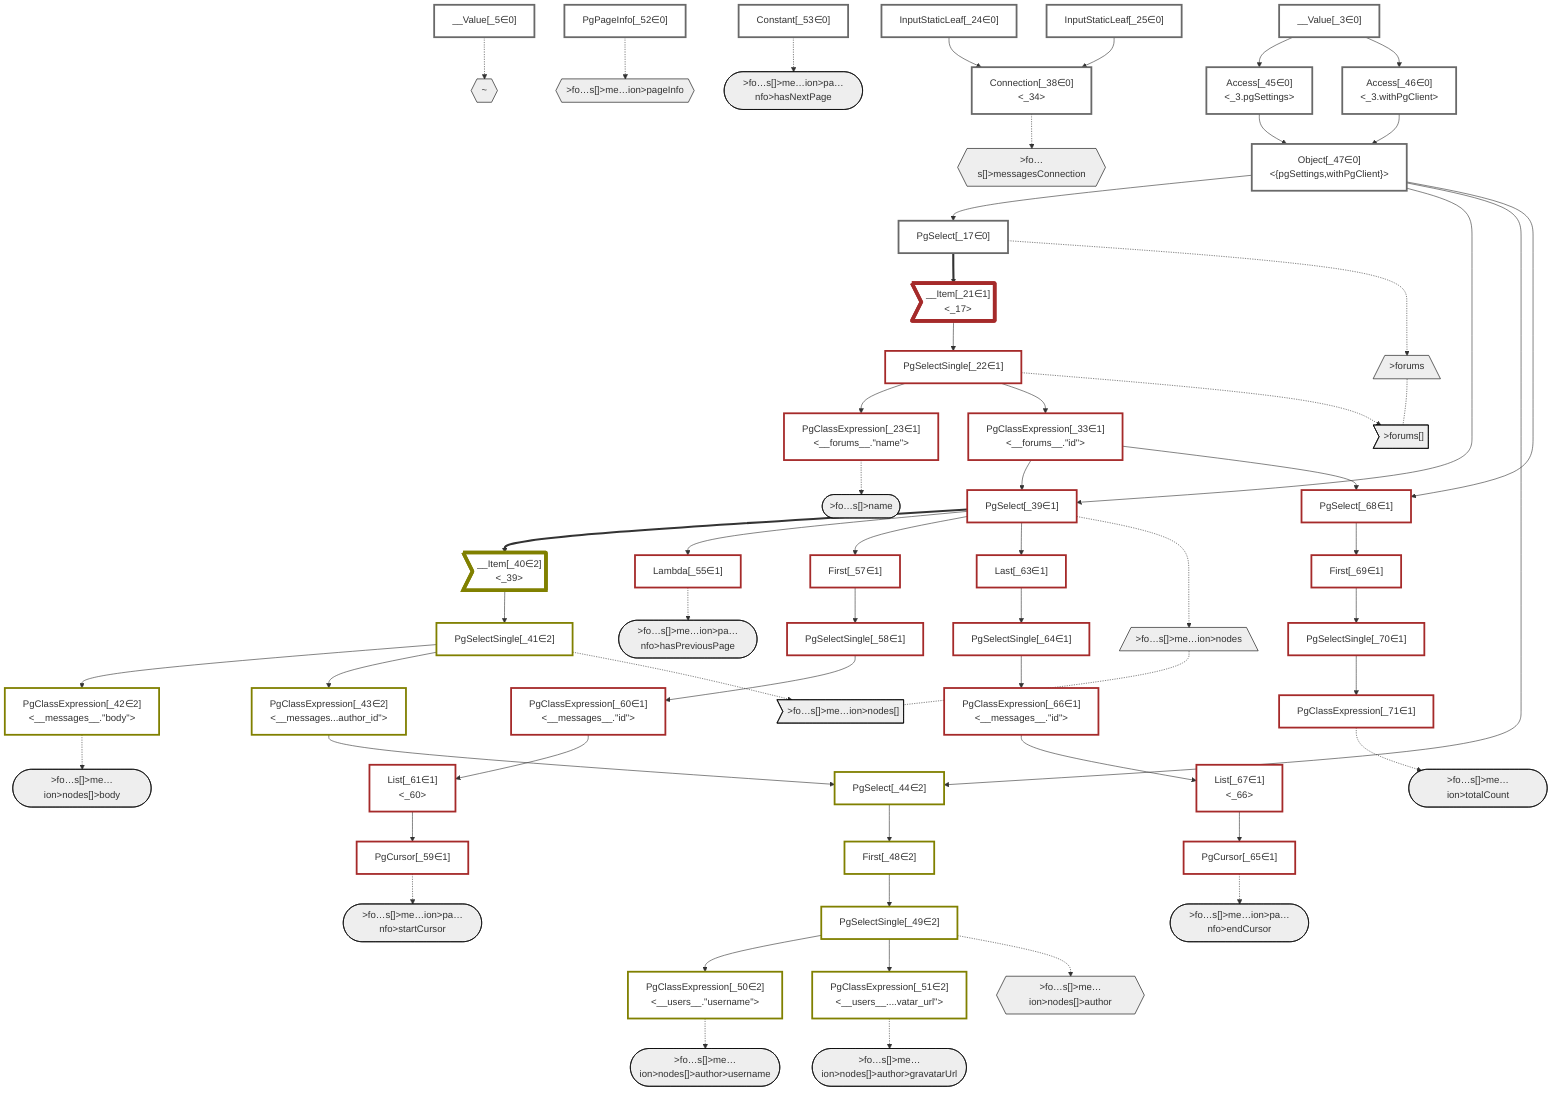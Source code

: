 graph TD
    classDef path fill:#eee,stroke:#000
    classDef plan fill:#fff,stroke-width:3px
    classDef itemplan fill:#fff,stroke-width:6px
    classDef sideeffectplan fill:#f00,stroke-width:6px

    %% subgraph fields
    P1{{"~"}}:::path
    P2[/">forums"\]:::path
    P3>">forums[]"]:::path
    P2 -.- P3
    P4([">fo…s[]>name"]):::path
    %% P3 -.-> P4
    P5{{">fo…s[]>messagesConnection"}}:::path
    P6[/">fo…s[]>me…ion>nodes"\]:::path
    P7>">fo…s[]>me…ion>nodes[]"]:::path
    P6 -.- P7
    P8([">fo…s[]>me…ion>nodes[]>body"]):::path
    %% P7 -.-> P8
    P9{{">fo…s[]>me…ion>nodes[]>author"}}:::path
    P10([">fo…s[]>me…ion>nodes[]>author>username"]):::path
    %% P9 -.-> P10
    P11([">fo…s[]>me…ion>nodes[]>author>gravatarUrl"]):::path
    %% P9 -.-> P11
    %% P7 -.-> P9
    %% P5 -.-> P6
    P12{{">fo…s[]>me…ion>pageInfo"}}:::path
    P13([">fo…s[]>me…ion>pa…nfo>hasNextPage"]):::path
    %% P12 -.-> P13
    P14([">fo…s[]>me…ion>pa…nfo>hasPreviousPage"]):::path
    %% P12 -.-> P14
    P15([">fo…s[]>me…ion>pa…nfo>startCursor"]):::path
    %% P12 -.-> P15
    P16([">fo…s[]>me…ion>pa…nfo>endCursor"]):::path
    %% P12 -.-> P16
    %% P5 -.-> P12
    P17([">fo…s[]>me…ion>totalCount"]):::path
    %% P5 -.-> P17
    %% P3 -.-> P5
    %% P1 -.-> P2
    %% end

    %% define plans
    __Value_3["__Value[_3∈0]<br /><context>"]:::plan
    __Value_5["__Value[_5∈0]<br /><rootValue>"]:::plan
    PgSelect_17["PgSelect[_17∈0]<br /><forums>"]:::plan
    __Item_21>"__Item[_21∈1]<br /><_17>"]:::itemplan
    PgSelectSingle_22["PgSelectSingle[_22∈1]<br /><forums>"]:::plan
    PgClassExpression_23["PgClassExpression[_23∈1]<br /><__forums__.#quot;name#quot;>"]:::plan
    InputStaticLeaf_24["InputStaticLeaf[_24∈0]"]:::plan
    InputStaticLeaf_25["InputStaticLeaf[_25∈0]"]:::plan
    PgClassExpression_33["PgClassExpression[_33∈1]<br /><__forums__.#quot;id#quot;>"]:::plan
    Connection_38["Connection[_38∈0]<br /><_34>"]:::plan
    PgSelect_39["PgSelect[_39∈1]<br /><messages>"]:::plan
    __Item_40>"__Item[_40∈2]<br /><_39>"]:::itemplan
    PgSelectSingle_41["PgSelectSingle[_41∈2]<br /><messages>"]:::plan
    PgClassExpression_42["PgClassExpression[_42∈2]<br /><__messages__.#quot;body#quot;>"]:::plan
    PgClassExpression_43["PgClassExpression[_43∈2]<br /><__messages...author_id#quot;>"]:::plan
    PgSelect_44["PgSelect[_44∈2]<br /><users>"]:::plan
    Access_45["Access[_45∈0]<br /><_3.pgSettings>"]:::plan
    Access_46["Access[_46∈0]<br /><_3.withPgClient>"]:::plan
    Object_47["Object[_47∈0]<br /><{pgSettings,withPgClient}>"]:::plan
    First_48["First[_48∈2]"]:::plan
    PgSelectSingle_49["PgSelectSingle[_49∈2]<br /><users>"]:::plan
    PgClassExpression_50["PgClassExpression[_50∈2]<br /><__users__.#quot;username#quot;>"]:::plan
    PgClassExpression_51["PgClassExpression[_51∈2]<br /><__users__....vatar_url#quot;>"]:::plan
    PgPageInfo_52["PgPageInfo[_52∈0]"]:::plan
    Constant_53["Constant[_53∈0]"]:::plan
    Lambda_55["Lambda[_55∈1]<br /><listHasMore>"]:::plan
    First_57["First[_57∈1]"]:::plan
    PgSelectSingle_58["PgSelectSingle[_58∈1]<br /><messages>"]:::plan
    PgCursor_59["PgCursor[_59∈1]"]:::plan
    PgClassExpression_60["PgClassExpression[_60∈1]<br /><__messages__.#quot;id#quot;>"]:::plan
    List_61["List[_61∈1]<br /><_60>"]:::plan
    Last_63["Last[_63∈1]"]:::plan
    PgSelectSingle_64["PgSelectSingle[_64∈1]<br /><messages>"]:::plan
    PgCursor_65["PgCursor[_65∈1]"]:::plan
    PgClassExpression_66["PgClassExpression[_66∈1]<br /><__messages__.#quot;id#quot;>"]:::plan
    List_67["List[_67∈1]<br /><_66>"]:::plan
    PgSelect_68["PgSelect[_68∈1]<br /><messages>"]:::plan
    First_69["First[_69∈1]"]:::plan
    PgSelectSingle_70["PgSelectSingle[_70∈1]<br /><messages>"]:::plan
    PgClassExpression_71["PgClassExpression[_71∈1]<br /><count(*)>"]:::plan

    %% plan dependencies
    Object_47 --> PgSelect_17
    PgSelect_17 ==> __Item_21
    __Item_21 --> PgSelectSingle_22
    PgSelectSingle_22 --> PgClassExpression_23
    PgSelectSingle_22 --> PgClassExpression_33
    InputStaticLeaf_24 --> Connection_38
    InputStaticLeaf_25 --> Connection_38
    Object_47 --> PgSelect_39
    PgClassExpression_33 --> PgSelect_39
    PgSelect_39 ==> __Item_40
    __Item_40 --> PgSelectSingle_41
    PgSelectSingle_41 --> PgClassExpression_42
    PgSelectSingle_41 --> PgClassExpression_43
    Object_47 --> PgSelect_44
    PgClassExpression_43 --> PgSelect_44
    __Value_3 --> Access_45
    __Value_3 --> Access_46
    Access_45 --> Object_47
    Access_46 --> Object_47
    PgSelect_44 --> First_48
    First_48 --> PgSelectSingle_49
    PgSelectSingle_49 --> PgClassExpression_50
    PgSelectSingle_49 --> PgClassExpression_51
    PgSelect_39 --> Lambda_55
    PgSelect_39 --> First_57
    First_57 --> PgSelectSingle_58
    List_61 --> PgCursor_59
    PgSelectSingle_58 --> PgClassExpression_60
    PgClassExpression_60 --> List_61
    PgSelect_39 --> Last_63
    Last_63 --> PgSelectSingle_64
    List_67 --> PgCursor_65
    PgSelectSingle_64 --> PgClassExpression_66
    PgClassExpression_66 --> List_67
    Object_47 --> PgSelect_68
    PgClassExpression_33 --> PgSelect_68
    PgSelect_68 --> First_69
    First_69 --> PgSelectSingle_70
    PgSelectSingle_70 --> PgClassExpression_71

    %% plan-to-path relationships
    __Value_5 -.-> P1
    PgSelect_17 -.-> P2
    PgSelectSingle_22 -.-> P3
    PgClassExpression_23 -.-> P4
    Connection_38 -.-> P5
    PgSelect_39 -.-> P6
    PgSelectSingle_41 -.-> P7
    PgClassExpression_42 -.-> P8
    PgSelectSingle_49 -.-> P9
    PgClassExpression_50 -.-> P10
    PgClassExpression_51 -.-> P11
    PgPageInfo_52 -.-> P12
    Constant_53 -.-> P13
    Lambda_55 -.-> P14
    PgCursor_59 -.-> P15
    PgCursor_65 -.-> P16
    PgClassExpression_71 -.-> P17

    %% allocate buckets
    classDef bucket0 stroke:#696969
    class __Value_3,__Value_5,PgSelect_17,InputStaticLeaf_24,InputStaticLeaf_25,Connection_38,Access_45,Access_46,Object_47,PgPageInfo_52,Constant_53 bucket0
    classDef bucket1 stroke:#a52a2a
    class __Item_21,PgSelectSingle_22,PgClassExpression_23,PgClassExpression_33,PgSelect_39,Lambda_55,First_57,PgSelectSingle_58,PgCursor_59,PgClassExpression_60,List_61,Last_63,PgSelectSingle_64,PgCursor_65,PgClassExpression_66,List_67,PgSelect_68,First_69,PgSelectSingle_70,PgClassExpression_71 bucket1
    classDef bucket2 stroke:#808000
    class __Item_40,PgSelectSingle_41,PgClassExpression_42,PgClassExpression_43,PgSelect_44,First_48,PgSelectSingle_49,PgClassExpression_50,PgClassExpression_51 bucket2